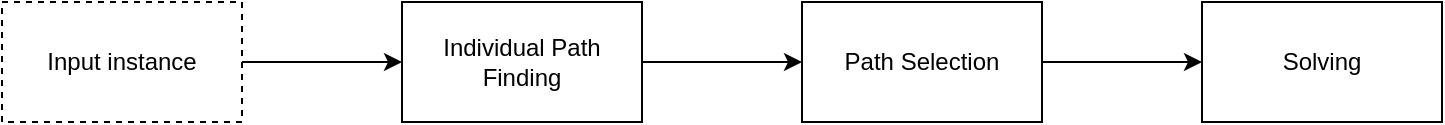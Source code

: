 <mxfile version="21.6.8" type="device">
  <diagram name="Page-1" id="lbdgc8jMhL7B5jz6P2VJ">
    <mxGraphModel dx="1433" dy="878" grid="1" gridSize="10" guides="1" tooltips="1" connect="1" arrows="1" fold="1" page="1" pageScale="1" pageWidth="827" pageHeight="1169" math="0" shadow="0">
      <root>
        <mxCell id="0" />
        <mxCell id="1" parent="0" />
        <mxCell id="9SAIgE2xZG0ANoVtEF0G-4" value="" style="edgeStyle=orthogonalEdgeStyle;rounded=0;orthogonalLoop=1;jettySize=auto;html=1;" parent="1" source="9SAIgE2xZG0ANoVtEF0G-1" target="9SAIgE2xZG0ANoVtEF0G-2" edge="1">
          <mxGeometry relative="1" as="geometry" />
        </mxCell>
        <mxCell id="9SAIgE2xZG0ANoVtEF0G-1" value="Individual Path Finding" style="rounded=0;whiteSpace=wrap;html=1;" parent="1" vertex="1">
          <mxGeometry x="200" y="160" width="120" height="60" as="geometry" />
        </mxCell>
        <mxCell id="9SAIgE2xZG0ANoVtEF0G-2" value="Path Selection" style="rounded=0;whiteSpace=wrap;html=1;" parent="1" vertex="1">
          <mxGeometry x="400" y="160" width="120" height="60" as="geometry" />
        </mxCell>
        <mxCell id="9SAIgE2xZG0ANoVtEF0G-3" value="Solving" style="rounded=0;whiteSpace=wrap;html=1;" parent="1" vertex="1">
          <mxGeometry x="600" y="160" width="120" height="60" as="geometry" />
        </mxCell>
        <mxCell id="9SAIgE2xZG0ANoVtEF0G-5" value="" style="endArrow=classic;html=1;rounded=0;exitX=1;exitY=0.5;exitDx=0;exitDy=0;entryX=0;entryY=0.5;entryDx=0;entryDy=0;" parent="1" source="9SAIgE2xZG0ANoVtEF0G-2" target="9SAIgE2xZG0ANoVtEF0G-3" edge="1">
          <mxGeometry width="50" height="50" relative="1" as="geometry">
            <mxPoint x="470" y="480" as="sourcePoint" />
            <mxPoint x="520" y="430" as="targetPoint" />
          </mxGeometry>
        </mxCell>
        <mxCell id="iLEGPavze8cVoNQy4xlX-2" value="" style="edgeStyle=orthogonalEdgeStyle;rounded=0;orthogonalLoop=1;jettySize=auto;html=1;" edge="1" parent="1" source="iLEGPavze8cVoNQy4xlX-1" target="9SAIgE2xZG0ANoVtEF0G-1">
          <mxGeometry relative="1" as="geometry" />
        </mxCell>
        <mxCell id="iLEGPavze8cVoNQy4xlX-1" value="Input instance" style="rounded=0;whiteSpace=wrap;html=1;dashed=1;" vertex="1" parent="1">
          <mxGeometry y="160" width="120" height="60" as="geometry" />
        </mxCell>
      </root>
    </mxGraphModel>
  </diagram>
</mxfile>
